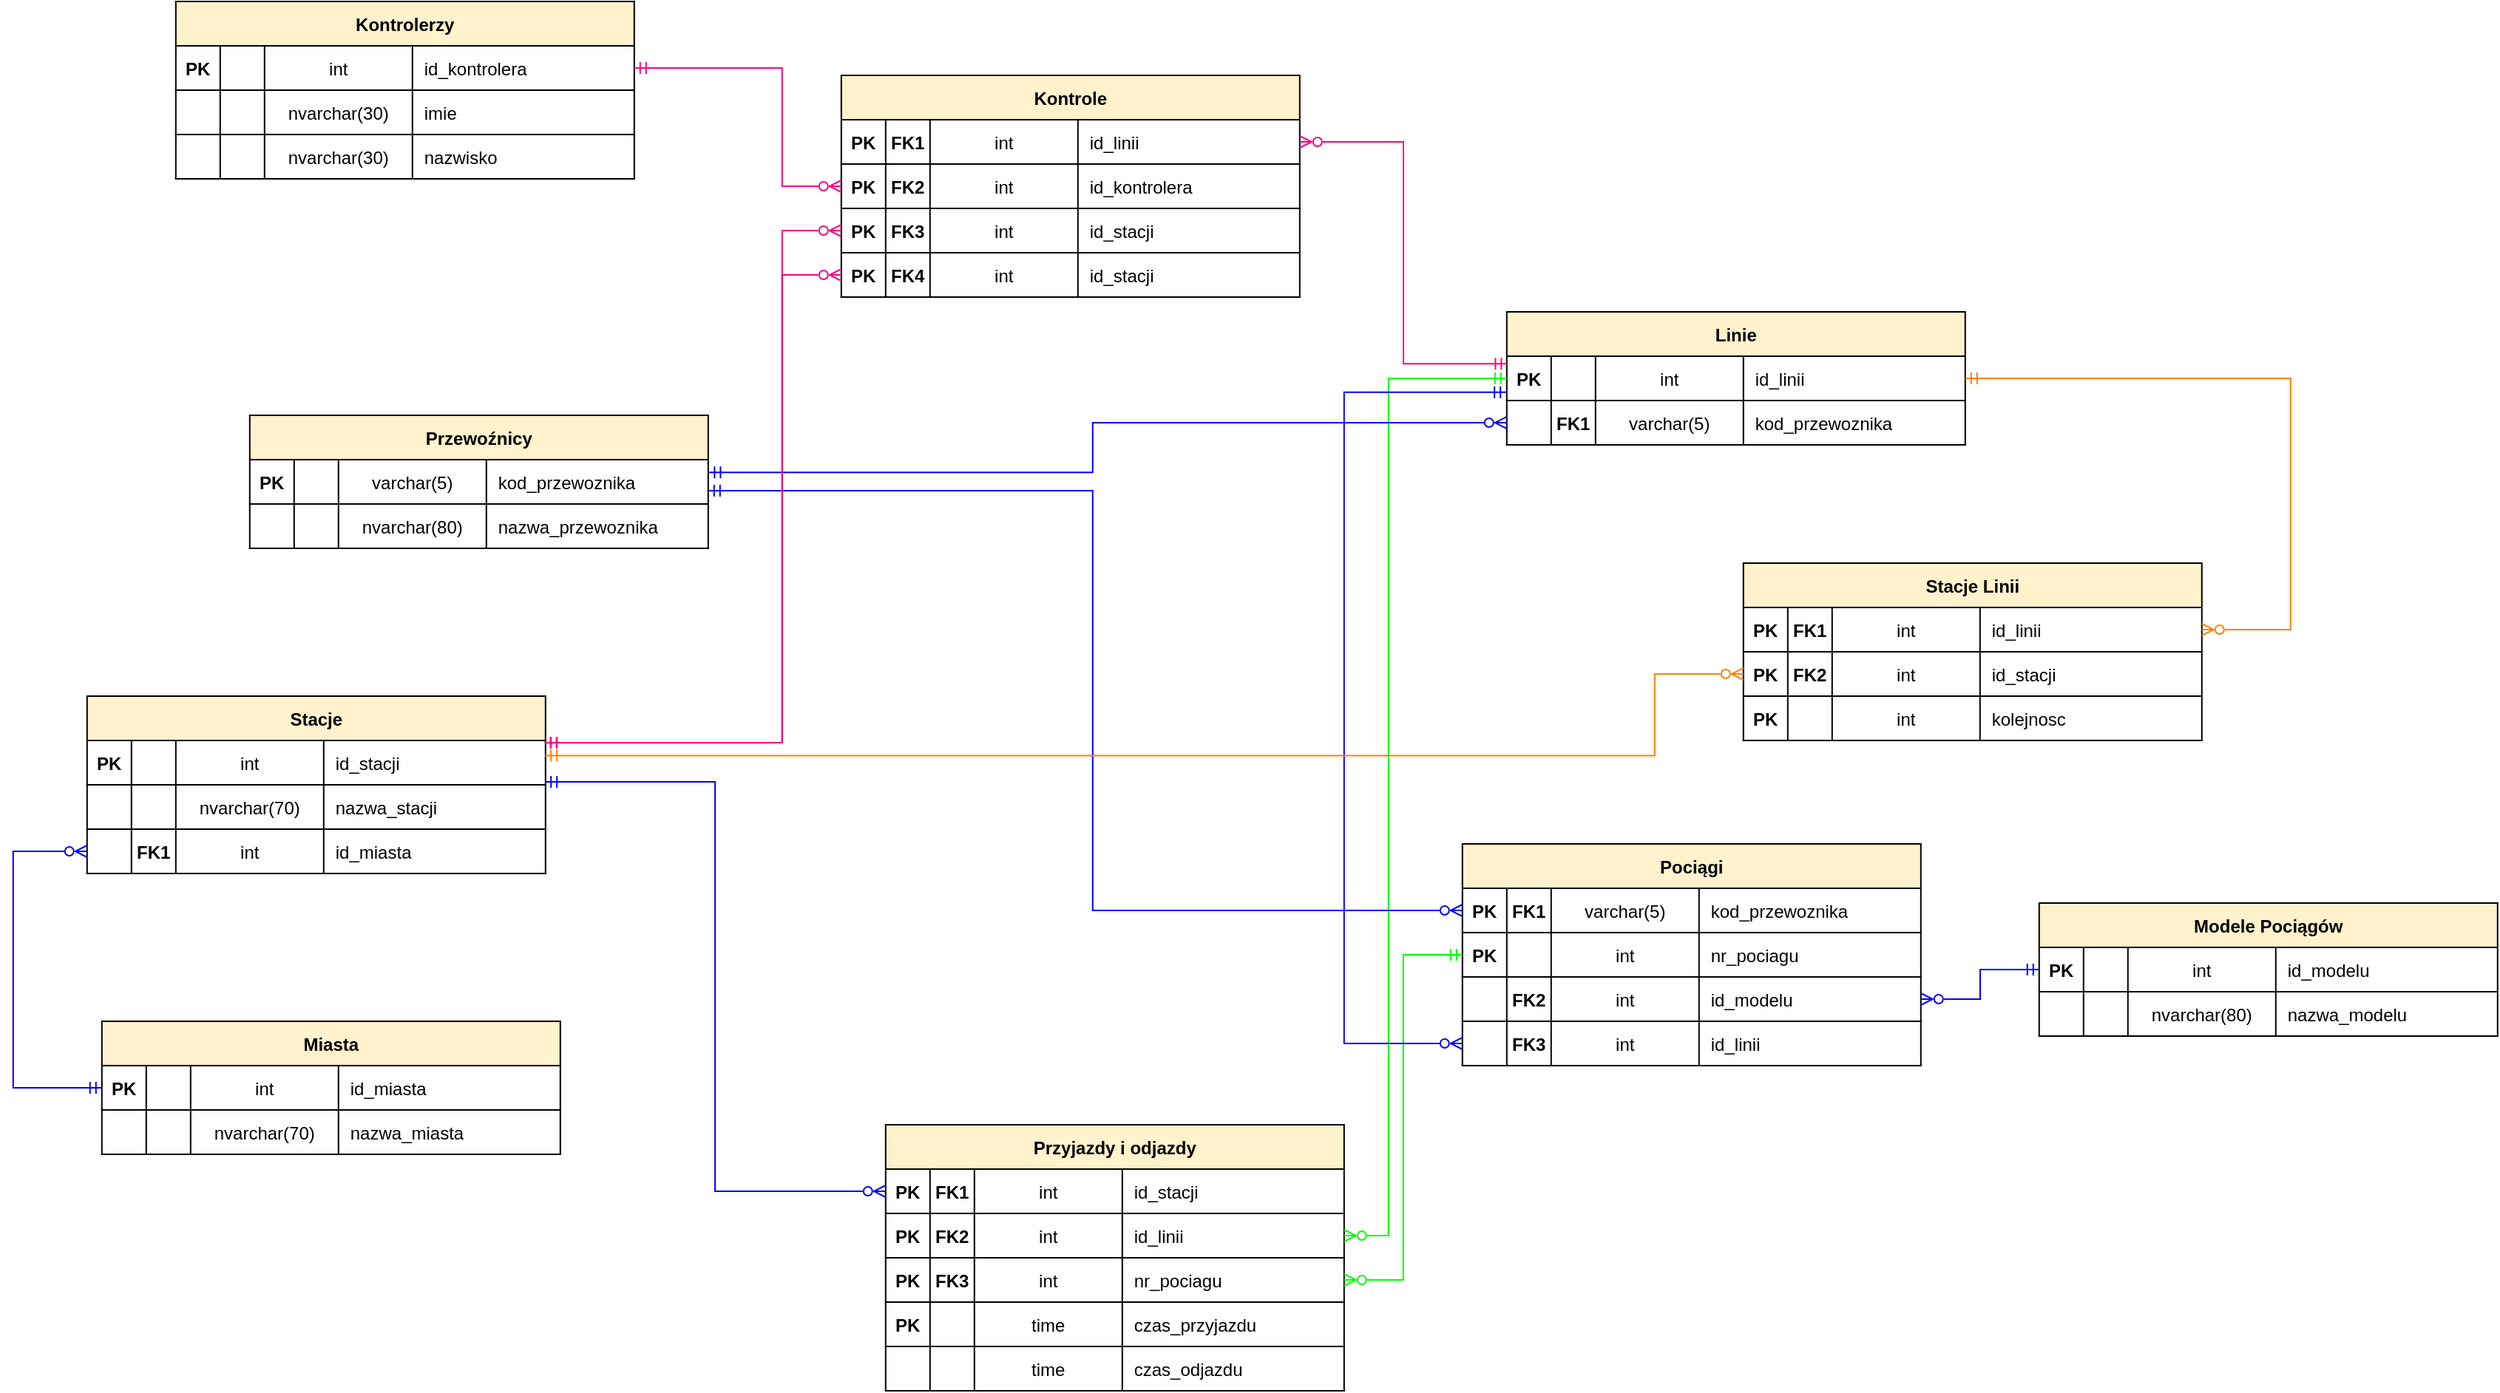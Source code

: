 <mxfile version="20.7.4" type="device"><diagram id="R2lEEEUBdFMjLlhIrx00" name="Page-1"><mxGraphModel dx="2284" dy="1944" grid="1" gridSize="10" guides="1" tooltips="1" connect="1" arrows="1" fold="1" page="1" pageScale="1" pageWidth="850" pageHeight="1100" math="0" shadow="0" extFonts="Permanent Marker^https://fonts.googleapis.com/css?family=Permanent+Marker"><root><mxCell id="0"/><mxCell id="1" parent="0"/><mxCell id="7_qt628ERWkZBhggBIUi-241" value="Stacje" style="shape=table;startSize=30;container=1;collapsible=1;childLayout=tableLayout;fixedRows=1;rowLines=0;fontStyle=1;align=center;resizeLast=1;fillColor=#FFF2CC;" parent="1" vertex="1"><mxGeometry x="-790.11" y="-550" width="310" height="120" as="geometry"/></mxCell><mxCell id="7_qt628ERWkZBhggBIUi-242" value="" style="shape=tableRow;horizontal=0;startSize=0;swimlaneHead=0;swimlaneBody=0;fillColor=none;collapsible=0;dropTarget=0;points=[[0,0.5],[1,0.5]];portConstraint=eastwest;top=0;left=0;right=0;bottom=1;" parent="7_qt628ERWkZBhggBIUi-241" vertex="1"><mxGeometry y="30" width="310" height="30" as="geometry"/></mxCell><mxCell id="7_qt628ERWkZBhggBIUi-243" value="PK" style="shape=partialRectangle;connectable=0;fillColor=none;top=0;left=0;bottom=0;right=0;fontStyle=1;overflow=hidden;" parent="7_qt628ERWkZBhggBIUi-242" vertex="1"><mxGeometry width="30" height="30" as="geometry"><mxRectangle width="30" height="30" as="alternateBounds"/></mxGeometry></mxCell><mxCell id="7_qt628ERWkZBhggBIUi-276" style="shape=partialRectangle;connectable=0;fillColor=none;top=0;left=0;bottom=0;right=0;fontStyle=1;overflow=hidden;" parent="7_qt628ERWkZBhggBIUi-242" vertex="1"><mxGeometry x="30" width="30" height="30" as="geometry"><mxRectangle width="30" height="30" as="alternateBounds"/></mxGeometry></mxCell><mxCell id="7_qt628ERWkZBhggBIUi-244" value="int" style="shape=partialRectangle;connectable=0;fillColor=none;top=0;left=0;bottom=0;right=0;fontStyle=0;overflow=hidden;" parent="7_qt628ERWkZBhggBIUi-242" vertex="1"><mxGeometry x="60" width="100" height="30" as="geometry"><mxRectangle width="100" height="30" as="alternateBounds"/></mxGeometry></mxCell><mxCell id="7_qt628ERWkZBhggBIUi-245" value="id_stacji" style="shape=partialRectangle;connectable=0;fillColor=none;top=0;left=0;bottom=0;right=0;align=left;spacingLeft=6;fontStyle=0;overflow=hidden;" parent="7_qt628ERWkZBhggBIUi-242" vertex="1"><mxGeometry x="160" width="150" height="30" as="geometry"><mxRectangle width="150" height="30" as="alternateBounds"/></mxGeometry></mxCell><mxCell id="7_qt628ERWkZBhggBIUi-246" value="" style="shape=tableRow;horizontal=0;startSize=0;swimlaneHead=0;swimlaneBody=0;fillColor=none;collapsible=0;dropTarget=0;points=[[0,0.5],[1,0.5]];portConstraint=eastwest;top=0;left=0;right=0;bottom=1;" parent="7_qt628ERWkZBhggBIUi-241" vertex="1"><mxGeometry y="60" width="310" height="30" as="geometry"/></mxCell><mxCell id="7_qt628ERWkZBhggBIUi-247" value="" style="shape=partialRectangle;connectable=0;fillColor=none;top=0;left=0;bottom=0;right=0;fontStyle=1;overflow=hidden;" parent="7_qt628ERWkZBhggBIUi-246" vertex="1"><mxGeometry width="30" height="30" as="geometry"><mxRectangle width="30" height="30" as="alternateBounds"/></mxGeometry></mxCell><mxCell id="7_qt628ERWkZBhggBIUi-277" style="shape=partialRectangle;connectable=0;fillColor=none;top=0;left=0;bottom=0;right=0;fontStyle=1;overflow=hidden;" parent="7_qt628ERWkZBhggBIUi-246" vertex="1"><mxGeometry x="30" width="30" height="30" as="geometry"><mxRectangle width="30" height="30" as="alternateBounds"/></mxGeometry></mxCell><mxCell id="7_qt628ERWkZBhggBIUi-248" value="nvarchar(70)" style="shape=partialRectangle;connectable=0;fillColor=none;top=0;left=0;bottom=0;right=0;fontStyle=0;overflow=hidden;" parent="7_qt628ERWkZBhggBIUi-246" vertex="1"><mxGeometry x="60" width="100" height="30" as="geometry"><mxRectangle width="100" height="30" as="alternateBounds"/></mxGeometry></mxCell><mxCell id="7_qt628ERWkZBhggBIUi-249" value="nazwa_stacji" style="shape=partialRectangle;connectable=0;fillColor=none;top=0;left=0;bottom=0;right=0;align=left;spacingLeft=6;fontStyle=0;overflow=hidden;" parent="7_qt628ERWkZBhggBIUi-246" vertex="1"><mxGeometry x="160" width="150" height="30" as="geometry"><mxRectangle width="150" height="30" as="alternateBounds"/></mxGeometry></mxCell><mxCell id="7_qt628ERWkZBhggBIUi-259" style="shape=tableRow;horizontal=0;startSize=0;swimlaneHead=0;swimlaneBody=0;fillColor=none;collapsible=0;dropTarget=0;points=[[0,0.5],[1,0.5]];portConstraint=eastwest;top=0;left=0;right=0;bottom=1;" parent="7_qt628ERWkZBhggBIUi-241" vertex="1"><mxGeometry y="90" width="310" height="30" as="geometry"/></mxCell><mxCell id="7_qt628ERWkZBhggBIUi-260" value="" style="shape=partialRectangle;connectable=0;fillColor=none;top=0;left=0;bottom=0;right=0;fontStyle=1;overflow=hidden;" parent="7_qt628ERWkZBhggBIUi-259" vertex="1"><mxGeometry width="30" height="30" as="geometry"><mxRectangle width="30" height="30" as="alternateBounds"/></mxGeometry></mxCell><mxCell id="7_qt628ERWkZBhggBIUi-278" value="FK1" style="shape=partialRectangle;connectable=0;fillColor=none;top=0;left=0;bottom=0;right=0;fontStyle=1;overflow=hidden;" parent="7_qt628ERWkZBhggBIUi-259" vertex="1"><mxGeometry x="30" width="30" height="30" as="geometry"><mxRectangle width="30" height="30" as="alternateBounds"/></mxGeometry></mxCell><mxCell id="7_qt628ERWkZBhggBIUi-261" value="int" style="shape=partialRectangle;connectable=0;fillColor=none;top=0;left=0;bottom=0;right=0;fontStyle=0;overflow=hidden;" parent="7_qt628ERWkZBhggBIUi-259" vertex="1"><mxGeometry x="60" width="100" height="30" as="geometry"><mxRectangle width="100" height="30" as="alternateBounds"/></mxGeometry></mxCell><mxCell id="7_qt628ERWkZBhggBIUi-262" value="id_miasta" style="shape=partialRectangle;connectable=0;fillColor=none;top=0;left=0;bottom=0;right=0;align=left;spacingLeft=6;fontStyle=0;overflow=hidden;" parent="7_qt628ERWkZBhggBIUi-259" vertex="1"><mxGeometry x="160" width="150" height="30" as="geometry"><mxRectangle width="150" height="30" as="alternateBounds"/></mxGeometry></mxCell><mxCell id="7_qt628ERWkZBhggBIUi-282" value="Linie" style="shape=table;startSize=30;container=1;collapsible=1;childLayout=tableLayout;fixedRows=1;rowLines=0;fontStyle=1;align=center;resizeLast=1;fillColor=#FFF2CC;columnLines=1;" parent="1" vertex="1"><mxGeometry x="169.89" y="-810" width="310" height="90" as="geometry"/></mxCell><mxCell id="7_qt628ERWkZBhggBIUi-283" value="" style="shape=tableRow;horizontal=0;startSize=0;swimlaneHead=0;swimlaneBody=0;fillColor=none;collapsible=0;dropTarget=0;points=[[0,0.5],[1,0.5]];portConstraint=eastwest;top=0;left=0;right=0;bottom=1;" parent="7_qt628ERWkZBhggBIUi-282" vertex="1"><mxGeometry y="30" width="310" height="30" as="geometry"/></mxCell><mxCell id="7_qt628ERWkZBhggBIUi-284" value="PK" style="shape=partialRectangle;connectable=0;fillColor=none;top=0;left=0;bottom=0;right=0;fontStyle=1;overflow=hidden;" parent="7_qt628ERWkZBhggBIUi-283" vertex="1"><mxGeometry width="30" height="30" as="geometry"><mxRectangle width="30" height="30" as="alternateBounds"/></mxGeometry></mxCell><mxCell id="7_qt628ERWkZBhggBIUi-285" value="" style="shape=partialRectangle;connectable=0;fillColor=none;top=0;left=0;bottom=0;right=0;fontStyle=1;overflow=hidden;" parent="7_qt628ERWkZBhggBIUi-283" vertex="1"><mxGeometry x="30" width="30" height="30" as="geometry"><mxRectangle width="30" height="30" as="alternateBounds"/></mxGeometry></mxCell><mxCell id="7_qt628ERWkZBhggBIUi-286" value="int" style="shape=partialRectangle;connectable=0;fillColor=none;top=0;left=0;bottom=0;right=0;fontStyle=0;overflow=hidden;" parent="7_qt628ERWkZBhggBIUi-283" vertex="1"><mxGeometry x="60" width="100" height="30" as="geometry"><mxRectangle width="100" height="30" as="alternateBounds"/></mxGeometry></mxCell><mxCell id="7_qt628ERWkZBhggBIUi-287" value="id_linii" style="shape=partialRectangle;connectable=0;fillColor=none;top=0;left=0;bottom=0;right=0;align=left;spacingLeft=6;fontStyle=0;overflow=hidden;" parent="7_qt628ERWkZBhggBIUi-283" vertex="1"><mxGeometry x="160" width="150" height="30" as="geometry"><mxRectangle width="150" height="30" as="alternateBounds"/></mxGeometry></mxCell><mxCell id="7_qt628ERWkZBhggBIUi-370" value="" style="shape=tableRow;horizontal=0;startSize=0;swimlaneHead=0;swimlaneBody=0;fillColor=none;collapsible=0;dropTarget=0;points=[[0,0.5],[1,0.5]];portConstraint=eastwest;top=0;left=0;right=0;bottom=1;" parent="7_qt628ERWkZBhggBIUi-282" vertex="1"><mxGeometry y="60" width="310" height="30" as="geometry"/></mxCell><mxCell id="7_qt628ERWkZBhggBIUi-371" value="" style="shape=partialRectangle;connectable=0;fillColor=none;top=0;left=0;bottom=0;right=0;fontStyle=1;overflow=hidden;" parent="7_qt628ERWkZBhggBIUi-370" vertex="1"><mxGeometry width="30" height="30" as="geometry"><mxRectangle width="30" height="30" as="alternateBounds"/></mxGeometry></mxCell><mxCell id="7_qt628ERWkZBhggBIUi-372" value="FK1" style="shape=partialRectangle;connectable=0;fillColor=none;top=0;left=0;bottom=0;right=0;fontStyle=1;overflow=hidden;" parent="7_qt628ERWkZBhggBIUi-370" vertex="1"><mxGeometry x="30" width="30" height="30" as="geometry"><mxRectangle width="30" height="30" as="alternateBounds"/></mxGeometry></mxCell><mxCell id="7_qt628ERWkZBhggBIUi-373" value="varchar(5)" style="shape=partialRectangle;connectable=0;fillColor=none;top=0;left=0;bottom=0;right=0;fontStyle=0;overflow=hidden;" parent="7_qt628ERWkZBhggBIUi-370" vertex="1"><mxGeometry x="60" width="100" height="30" as="geometry"><mxRectangle width="100" height="30" as="alternateBounds"/></mxGeometry></mxCell><mxCell id="7_qt628ERWkZBhggBIUi-374" value="kod_przewoznika" style="shape=partialRectangle;connectable=0;fillColor=none;top=0;left=0;bottom=0;right=0;align=left;spacingLeft=6;fontStyle=0;overflow=hidden;" parent="7_qt628ERWkZBhggBIUi-370" vertex="1"><mxGeometry x="160" width="150" height="30" as="geometry"><mxRectangle width="150" height="30" as="alternateBounds"/></mxGeometry></mxCell><mxCell id="7_qt628ERWkZBhggBIUi-299" value="Miasta" style="shape=table;startSize=30;container=1;collapsible=1;childLayout=tableLayout;fixedRows=1;rowLines=0;fontStyle=1;align=center;resizeLast=1;fillColor=#FFF2CC;" parent="1" vertex="1"><mxGeometry x="-780.11" y="-330" width="310" height="90" as="geometry"/></mxCell><mxCell id="7_qt628ERWkZBhggBIUi-300" value="" style="shape=tableRow;horizontal=0;startSize=0;swimlaneHead=0;swimlaneBody=0;fillColor=none;collapsible=0;dropTarget=0;points=[[0,0.5],[1,0.5]];portConstraint=eastwest;top=0;left=0;right=0;bottom=1;" parent="7_qt628ERWkZBhggBIUi-299" vertex="1"><mxGeometry y="30" width="310" height="30" as="geometry"/></mxCell><mxCell id="7_qt628ERWkZBhggBIUi-301" value="PK" style="shape=partialRectangle;connectable=0;fillColor=none;top=0;left=0;bottom=0;right=0;fontStyle=1;overflow=hidden;" parent="7_qt628ERWkZBhggBIUi-300" vertex="1"><mxGeometry width="30" height="30" as="geometry"><mxRectangle width="30" height="30" as="alternateBounds"/></mxGeometry></mxCell><mxCell id="7_qt628ERWkZBhggBIUi-302" style="shape=partialRectangle;connectable=0;fillColor=none;top=0;left=0;bottom=0;right=0;fontStyle=1;overflow=hidden;" parent="7_qt628ERWkZBhggBIUi-300" vertex="1"><mxGeometry x="30" width="30" height="30" as="geometry"><mxRectangle width="30" height="30" as="alternateBounds"/></mxGeometry></mxCell><mxCell id="7_qt628ERWkZBhggBIUi-303" value="int" style="shape=partialRectangle;connectable=0;fillColor=none;top=0;left=0;bottom=0;right=0;fontStyle=0;overflow=hidden;" parent="7_qt628ERWkZBhggBIUi-300" vertex="1"><mxGeometry x="60" width="100" height="30" as="geometry"><mxRectangle width="100" height="30" as="alternateBounds"/></mxGeometry></mxCell><mxCell id="7_qt628ERWkZBhggBIUi-304" value="id_miasta" style="shape=partialRectangle;connectable=0;fillColor=none;top=0;left=0;bottom=0;right=0;align=left;spacingLeft=6;fontStyle=0;overflow=hidden;" parent="7_qt628ERWkZBhggBIUi-300" vertex="1"><mxGeometry x="160" width="150" height="30" as="geometry"><mxRectangle width="150" height="30" as="alternateBounds"/></mxGeometry></mxCell><mxCell id="7_qt628ERWkZBhggBIUi-305" value="" style="shape=tableRow;horizontal=0;startSize=0;swimlaneHead=0;swimlaneBody=0;fillColor=none;collapsible=0;dropTarget=0;points=[[0,0.5],[1,0.5]];portConstraint=eastwest;top=0;left=0;right=0;bottom=1;" parent="7_qt628ERWkZBhggBIUi-299" vertex="1"><mxGeometry y="60" width="310" height="30" as="geometry"/></mxCell><mxCell id="7_qt628ERWkZBhggBIUi-306" value="" style="shape=partialRectangle;connectable=0;fillColor=none;top=0;left=0;bottom=0;right=0;fontStyle=1;overflow=hidden;" parent="7_qt628ERWkZBhggBIUi-305" vertex="1"><mxGeometry width="30" height="30" as="geometry"><mxRectangle width="30" height="30" as="alternateBounds"/></mxGeometry></mxCell><mxCell id="7_qt628ERWkZBhggBIUi-307" style="shape=partialRectangle;connectable=0;fillColor=none;top=0;left=0;bottom=0;right=0;fontStyle=1;overflow=hidden;" parent="7_qt628ERWkZBhggBIUi-305" vertex="1"><mxGeometry x="30" width="30" height="30" as="geometry"><mxRectangle width="30" height="30" as="alternateBounds"/></mxGeometry></mxCell><mxCell id="7_qt628ERWkZBhggBIUi-308" value="nvarchar(70)" style="shape=partialRectangle;connectable=0;fillColor=none;top=0;left=0;bottom=0;right=0;fontStyle=0;overflow=hidden;" parent="7_qt628ERWkZBhggBIUi-305" vertex="1"><mxGeometry x="60" width="100" height="30" as="geometry"><mxRectangle width="100" height="30" as="alternateBounds"/></mxGeometry></mxCell><mxCell id="7_qt628ERWkZBhggBIUi-309" value="nazwa_miasta" style="shape=partialRectangle;connectable=0;fillColor=none;top=0;left=0;bottom=0;right=0;align=left;spacingLeft=6;fontStyle=0;overflow=hidden;" parent="7_qt628ERWkZBhggBIUi-305" vertex="1"><mxGeometry x="160" width="150" height="30" as="geometry"><mxRectangle width="150" height="30" as="alternateBounds"/></mxGeometry></mxCell><mxCell id="7_qt628ERWkZBhggBIUi-315" value="Modele Pociągów" style="shape=table;startSize=30;container=1;collapsible=1;childLayout=tableLayout;fixedRows=1;rowLines=0;fontStyle=1;align=center;resizeLast=1;fillColor=#FFF2CC;" parent="1" vertex="1"><mxGeometry x="529.89" y="-410" width="310" height="90" as="geometry"/></mxCell><mxCell id="7_qt628ERWkZBhggBIUi-316" value="" style="shape=tableRow;horizontal=0;startSize=0;swimlaneHead=0;swimlaneBody=0;fillColor=none;collapsible=0;dropTarget=0;points=[[0,0.5],[1,0.5]];portConstraint=eastwest;top=0;left=0;right=0;bottom=1;" parent="7_qt628ERWkZBhggBIUi-315" vertex="1"><mxGeometry y="30" width="310" height="30" as="geometry"/></mxCell><mxCell id="7_qt628ERWkZBhggBIUi-317" value="PK" style="shape=partialRectangle;connectable=0;fillColor=none;top=0;left=0;bottom=0;right=0;fontStyle=1;overflow=hidden;" parent="7_qt628ERWkZBhggBIUi-316" vertex="1"><mxGeometry width="30" height="30" as="geometry"><mxRectangle width="30" height="30" as="alternateBounds"/></mxGeometry></mxCell><mxCell id="7_qt628ERWkZBhggBIUi-318" style="shape=partialRectangle;connectable=0;fillColor=none;top=0;left=0;bottom=0;right=0;fontStyle=1;overflow=hidden;" parent="7_qt628ERWkZBhggBIUi-316" vertex="1"><mxGeometry x="30" width="30" height="30" as="geometry"><mxRectangle width="30" height="30" as="alternateBounds"/></mxGeometry></mxCell><mxCell id="7_qt628ERWkZBhggBIUi-319" value="int" style="shape=partialRectangle;connectable=0;fillColor=none;top=0;left=0;bottom=0;right=0;fontStyle=0;overflow=hidden;" parent="7_qt628ERWkZBhggBIUi-316" vertex="1"><mxGeometry x="60" width="100" height="30" as="geometry"><mxRectangle width="100" height="30" as="alternateBounds"/></mxGeometry></mxCell><mxCell id="7_qt628ERWkZBhggBIUi-320" value="id_modelu" style="shape=partialRectangle;connectable=0;fillColor=none;top=0;left=0;bottom=0;right=0;align=left;spacingLeft=6;fontStyle=0;overflow=hidden;" parent="7_qt628ERWkZBhggBIUi-316" vertex="1"><mxGeometry x="160" width="150" height="30" as="geometry"><mxRectangle width="150" height="30" as="alternateBounds"/></mxGeometry></mxCell><mxCell id="7_qt628ERWkZBhggBIUi-321" value="" style="shape=tableRow;horizontal=0;startSize=0;swimlaneHead=0;swimlaneBody=0;fillColor=none;collapsible=0;dropTarget=0;points=[[0,0.5],[1,0.5]];portConstraint=eastwest;top=0;left=0;right=0;bottom=1;" parent="7_qt628ERWkZBhggBIUi-315" vertex="1"><mxGeometry y="60" width="310" height="30" as="geometry"/></mxCell><mxCell id="7_qt628ERWkZBhggBIUi-322" value="" style="shape=partialRectangle;connectable=0;fillColor=none;top=0;left=0;bottom=0;right=0;fontStyle=1;overflow=hidden;" parent="7_qt628ERWkZBhggBIUi-321" vertex="1"><mxGeometry width="30" height="30" as="geometry"><mxRectangle width="30" height="30" as="alternateBounds"/></mxGeometry></mxCell><mxCell id="7_qt628ERWkZBhggBIUi-323" style="shape=partialRectangle;connectable=0;fillColor=none;top=0;left=0;bottom=0;right=0;fontStyle=1;overflow=hidden;" parent="7_qt628ERWkZBhggBIUi-321" vertex="1"><mxGeometry x="30" width="30" height="30" as="geometry"><mxRectangle width="30" height="30" as="alternateBounds"/></mxGeometry></mxCell><mxCell id="7_qt628ERWkZBhggBIUi-324" value="nvarchar(80)" style="shape=partialRectangle;connectable=0;fillColor=none;top=0;left=0;bottom=0;right=0;fontStyle=0;overflow=hidden;" parent="7_qt628ERWkZBhggBIUi-321" vertex="1"><mxGeometry x="60" width="100" height="30" as="geometry"><mxRectangle width="100" height="30" as="alternateBounds"/></mxGeometry></mxCell><mxCell id="7_qt628ERWkZBhggBIUi-325" value="nazwa_modelu" style="shape=partialRectangle;connectable=0;fillColor=none;top=0;left=0;bottom=0;right=0;align=left;spacingLeft=6;fontStyle=0;overflow=hidden;" parent="7_qt628ERWkZBhggBIUi-321" vertex="1"><mxGeometry x="160" width="150" height="30" as="geometry"><mxRectangle width="150" height="30" as="alternateBounds"/></mxGeometry></mxCell><mxCell id="7_qt628ERWkZBhggBIUi-331" value="Przewoźnicy" style="shape=table;startSize=30;container=1;collapsible=1;childLayout=tableLayout;fixedRows=1;rowLines=0;fontStyle=1;align=center;resizeLast=1;fillColor=#FFF2CC;columnLines=1;" parent="1" vertex="1"><mxGeometry x="-680.11" y="-740" width="310" height="90" as="geometry"/></mxCell><mxCell id="7_qt628ERWkZBhggBIUi-332" value="" style="shape=tableRow;horizontal=0;startSize=0;swimlaneHead=0;swimlaneBody=0;fillColor=none;collapsible=0;dropTarget=0;points=[[0,0.5],[1,0.5]];portConstraint=eastwest;top=0;left=0;right=0;bottom=1;" parent="7_qt628ERWkZBhggBIUi-331" vertex="1"><mxGeometry y="30" width="310" height="30" as="geometry"/></mxCell><mxCell id="7_qt628ERWkZBhggBIUi-333" value="PK" style="shape=partialRectangle;connectable=0;fillColor=none;top=0;left=0;bottom=0;right=0;fontStyle=1;overflow=hidden;" parent="7_qt628ERWkZBhggBIUi-332" vertex="1"><mxGeometry width="30" height="30" as="geometry"><mxRectangle width="30" height="30" as="alternateBounds"/></mxGeometry></mxCell><mxCell id="7_qt628ERWkZBhggBIUi-334" style="shape=partialRectangle;connectable=0;fillColor=none;top=0;left=0;bottom=0;right=0;fontStyle=1;overflow=hidden;" parent="7_qt628ERWkZBhggBIUi-332" vertex="1"><mxGeometry x="30" width="30" height="30" as="geometry"><mxRectangle width="30" height="30" as="alternateBounds"/></mxGeometry></mxCell><mxCell id="7_qt628ERWkZBhggBIUi-335" value="varchar(5)" style="shape=partialRectangle;connectable=0;fillColor=none;top=0;left=0;bottom=0;right=0;fontStyle=0;overflow=hidden;" parent="7_qt628ERWkZBhggBIUi-332" vertex="1"><mxGeometry x="60" width="100" height="30" as="geometry"><mxRectangle width="100" height="30" as="alternateBounds"/></mxGeometry></mxCell><mxCell id="7_qt628ERWkZBhggBIUi-336" value="kod_przewoznika" style="shape=partialRectangle;connectable=0;fillColor=none;top=0;left=0;bottom=0;right=0;align=left;spacingLeft=6;fontStyle=0;overflow=hidden;" parent="7_qt628ERWkZBhggBIUi-332" vertex="1"><mxGeometry x="160" width="150" height="30" as="geometry"><mxRectangle width="150" height="30" as="alternateBounds"/></mxGeometry></mxCell><mxCell id="7_qt628ERWkZBhggBIUi-337" value="" style="shape=tableRow;horizontal=0;startSize=0;swimlaneHead=0;swimlaneBody=0;fillColor=none;collapsible=0;dropTarget=0;points=[[0,0.5],[1,0.5]];portConstraint=eastwest;top=0;left=0;right=0;bottom=1;" parent="7_qt628ERWkZBhggBIUi-331" vertex="1"><mxGeometry y="60" width="310" height="30" as="geometry"/></mxCell><mxCell id="7_qt628ERWkZBhggBIUi-338" value="" style="shape=partialRectangle;connectable=0;fillColor=none;top=0;left=0;bottom=0;right=0;fontStyle=1;overflow=hidden;" parent="7_qt628ERWkZBhggBIUi-337" vertex="1"><mxGeometry width="30" height="30" as="geometry"><mxRectangle width="30" height="30" as="alternateBounds"/></mxGeometry></mxCell><mxCell id="7_qt628ERWkZBhggBIUi-339" style="shape=partialRectangle;connectable=0;fillColor=none;top=0;left=0;bottom=0;right=0;fontStyle=1;overflow=hidden;" parent="7_qt628ERWkZBhggBIUi-337" vertex="1"><mxGeometry x="30" width="30" height="30" as="geometry"><mxRectangle width="30" height="30" as="alternateBounds"/></mxGeometry></mxCell><mxCell id="7_qt628ERWkZBhggBIUi-340" value="nvarchar(80)" style="shape=partialRectangle;connectable=0;fillColor=none;top=0;left=0;bottom=0;right=0;fontStyle=0;overflow=hidden;" parent="7_qt628ERWkZBhggBIUi-337" vertex="1"><mxGeometry x="60" width="100" height="30" as="geometry"><mxRectangle width="100" height="30" as="alternateBounds"/></mxGeometry></mxCell><mxCell id="7_qt628ERWkZBhggBIUi-341" value="nazwa_przewoznika" style="shape=partialRectangle;connectable=0;fillColor=none;top=0;left=0;bottom=0;right=0;align=left;spacingLeft=6;fontStyle=0;overflow=hidden;" parent="7_qt628ERWkZBhggBIUi-337" vertex="1"><mxGeometry x="160" width="150" height="30" as="geometry"><mxRectangle width="150" height="30" as="alternateBounds"/></mxGeometry></mxCell><mxCell id="7_qt628ERWkZBhggBIUi-342" value="Przyjazdy i odjazdy" style="shape=table;startSize=30;container=1;collapsible=1;childLayout=tableLayout;fixedRows=1;rowLines=0;fontStyle=1;align=center;resizeLast=1;fillColor=#FFF2CC;" parent="1" vertex="1"><mxGeometry x="-250.11" y="-260" width="310" height="180" as="geometry"/></mxCell><mxCell id="7_qt628ERWkZBhggBIUi-343" value="" style="shape=tableRow;horizontal=0;startSize=0;swimlaneHead=0;swimlaneBody=0;fillColor=none;collapsible=0;dropTarget=0;points=[[0,0.5],[1,0.5]];portConstraint=eastwest;top=0;left=0;right=0;bottom=1;" parent="7_qt628ERWkZBhggBIUi-342" vertex="1"><mxGeometry y="30" width="310" height="30" as="geometry"/></mxCell><mxCell id="7_qt628ERWkZBhggBIUi-344" value="PK" style="shape=partialRectangle;connectable=0;fillColor=none;top=0;left=0;bottom=0;right=0;fontStyle=1;overflow=hidden;" parent="7_qt628ERWkZBhggBIUi-343" vertex="1"><mxGeometry width="30" height="30" as="geometry"><mxRectangle width="30" height="30" as="alternateBounds"/></mxGeometry></mxCell><mxCell id="7_qt628ERWkZBhggBIUi-345" value="FK1" style="shape=partialRectangle;connectable=0;fillColor=none;top=0;left=0;bottom=0;right=0;fontStyle=1;overflow=hidden;" parent="7_qt628ERWkZBhggBIUi-343" vertex="1"><mxGeometry x="30" width="30" height="30" as="geometry"><mxRectangle width="30" height="30" as="alternateBounds"/></mxGeometry></mxCell><mxCell id="7_qt628ERWkZBhggBIUi-346" value="int" style="shape=partialRectangle;connectable=0;fillColor=none;top=0;left=0;bottom=0;right=0;fontStyle=0;overflow=hidden;" parent="7_qt628ERWkZBhggBIUi-343" vertex="1"><mxGeometry x="60" width="100" height="30" as="geometry"><mxRectangle width="100" height="30" as="alternateBounds"/></mxGeometry></mxCell><mxCell id="7_qt628ERWkZBhggBIUi-347" value="id_stacji" style="shape=partialRectangle;connectable=0;fillColor=none;top=0;left=0;bottom=0;right=0;align=left;spacingLeft=6;fontStyle=0;overflow=hidden;" parent="7_qt628ERWkZBhggBIUi-343" vertex="1"><mxGeometry x="160" width="150" height="30" as="geometry"><mxRectangle width="150" height="30" as="alternateBounds"/></mxGeometry></mxCell><mxCell id="7_qt628ERWkZBhggBIUi-348" value="" style="shape=tableRow;horizontal=0;startSize=0;swimlaneHead=0;swimlaneBody=0;fillColor=none;collapsible=0;dropTarget=0;points=[[0,0.5],[1,0.5]];portConstraint=eastwest;top=0;left=0;right=0;bottom=1;" parent="7_qt628ERWkZBhggBIUi-342" vertex="1"><mxGeometry y="60" width="310" height="30" as="geometry"/></mxCell><mxCell id="7_qt628ERWkZBhggBIUi-349" value="PK" style="shape=partialRectangle;connectable=0;fillColor=none;top=0;left=0;bottom=0;right=0;fontStyle=1;overflow=hidden;" parent="7_qt628ERWkZBhggBIUi-348" vertex="1"><mxGeometry width="30" height="30" as="geometry"><mxRectangle width="30" height="30" as="alternateBounds"/></mxGeometry></mxCell><mxCell id="7_qt628ERWkZBhggBIUi-350" value="FK2" style="shape=partialRectangle;connectable=0;fillColor=none;top=0;left=0;bottom=0;right=0;fontStyle=1;overflow=hidden;" parent="7_qt628ERWkZBhggBIUi-348" vertex="1"><mxGeometry x="30" width="30" height="30" as="geometry"><mxRectangle width="30" height="30" as="alternateBounds"/></mxGeometry></mxCell><mxCell id="7_qt628ERWkZBhggBIUi-351" value="int" style="shape=partialRectangle;connectable=0;fillColor=none;top=0;left=0;bottom=0;right=0;fontStyle=0;overflow=hidden;" parent="7_qt628ERWkZBhggBIUi-348" vertex="1"><mxGeometry x="60" width="100" height="30" as="geometry"><mxRectangle width="100" height="30" as="alternateBounds"/></mxGeometry></mxCell><mxCell id="7_qt628ERWkZBhggBIUi-352" value="id_linii" style="shape=partialRectangle;connectable=0;fillColor=none;top=0;left=0;bottom=0;right=0;align=left;spacingLeft=6;fontStyle=0;overflow=hidden;" parent="7_qt628ERWkZBhggBIUi-348" vertex="1"><mxGeometry x="160" width="150" height="30" as="geometry"><mxRectangle width="150" height="30" as="alternateBounds"/></mxGeometry></mxCell><mxCell id="7_qt628ERWkZBhggBIUi-455" value="" style="shape=tableRow;horizontal=0;startSize=0;swimlaneHead=0;swimlaneBody=0;fillColor=none;collapsible=0;dropTarget=0;points=[[0,0.5],[1,0.5]];portConstraint=eastwest;top=0;left=0;right=0;bottom=1;" parent="7_qt628ERWkZBhggBIUi-342" vertex="1"><mxGeometry y="90" width="310" height="30" as="geometry"/></mxCell><mxCell id="7_qt628ERWkZBhggBIUi-456" value="PK" style="shape=partialRectangle;connectable=0;fillColor=none;top=0;left=0;bottom=0;right=0;fontStyle=1;overflow=hidden;" parent="7_qt628ERWkZBhggBIUi-455" vertex="1"><mxGeometry width="30" height="30" as="geometry"><mxRectangle width="30" height="30" as="alternateBounds"/></mxGeometry></mxCell><mxCell id="7_qt628ERWkZBhggBIUi-457" value="FK3" style="shape=partialRectangle;connectable=0;fillColor=none;top=0;left=0;bottom=0;right=0;fontStyle=1;overflow=hidden;" parent="7_qt628ERWkZBhggBIUi-455" vertex="1"><mxGeometry x="30" width="30" height="30" as="geometry"><mxRectangle width="30" height="30" as="alternateBounds"/></mxGeometry></mxCell><mxCell id="7_qt628ERWkZBhggBIUi-458" value="int" style="shape=partialRectangle;connectable=0;fillColor=none;top=0;left=0;bottom=0;right=0;fontStyle=0;overflow=hidden;" parent="7_qt628ERWkZBhggBIUi-455" vertex="1"><mxGeometry x="60" width="100" height="30" as="geometry"><mxRectangle width="100" height="30" as="alternateBounds"/></mxGeometry></mxCell><mxCell id="7_qt628ERWkZBhggBIUi-459" value="nr_pociagu" style="shape=partialRectangle;connectable=0;fillColor=none;top=0;left=0;bottom=0;right=0;align=left;spacingLeft=6;fontStyle=0;overflow=hidden;" parent="7_qt628ERWkZBhggBIUi-455" vertex="1"><mxGeometry x="160" width="150" height="30" as="geometry"><mxRectangle width="150" height="30" as="alternateBounds"/></mxGeometry></mxCell><mxCell id="7_qt628ERWkZBhggBIUi-353" style="shape=tableRow;horizontal=0;startSize=0;swimlaneHead=0;swimlaneBody=0;fillColor=none;collapsible=0;dropTarget=0;points=[[0,0.5],[1,0.5]];portConstraint=eastwest;top=0;left=0;right=0;bottom=1;" parent="7_qt628ERWkZBhggBIUi-342" vertex="1"><mxGeometry y="120" width="310" height="30" as="geometry"/></mxCell><mxCell id="7_qt628ERWkZBhggBIUi-354" value="PK" style="shape=partialRectangle;connectable=0;fillColor=none;top=0;left=0;bottom=0;right=0;fontStyle=1;overflow=hidden;" parent="7_qt628ERWkZBhggBIUi-353" vertex="1"><mxGeometry width="30" height="30" as="geometry"><mxRectangle width="30" height="30" as="alternateBounds"/></mxGeometry></mxCell><mxCell id="7_qt628ERWkZBhggBIUi-355" value="" style="shape=partialRectangle;connectable=0;fillColor=none;top=0;left=0;bottom=0;right=0;fontStyle=1;overflow=hidden;" parent="7_qt628ERWkZBhggBIUi-353" vertex="1"><mxGeometry x="30" width="30" height="30" as="geometry"><mxRectangle width="30" height="30" as="alternateBounds"/></mxGeometry></mxCell><mxCell id="7_qt628ERWkZBhggBIUi-356" value="time" style="shape=partialRectangle;connectable=0;fillColor=none;top=0;left=0;bottom=0;right=0;fontStyle=0;overflow=hidden;" parent="7_qt628ERWkZBhggBIUi-353" vertex="1"><mxGeometry x="60" width="100" height="30" as="geometry"><mxRectangle width="100" height="30" as="alternateBounds"/></mxGeometry></mxCell><mxCell id="7_qt628ERWkZBhggBIUi-357" value="czas_przyjazdu" style="shape=partialRectangle;connectable=0;fillColor=none;top=0;left=0;bottom=0;right=0;align=left;spacingLeft=6;fontStyle=0;overflow=hidden;" parent="7_qt628ERWkZBhggBIUi-353" vertex="1"><mxGeometry x="160" width="150" height="30" as="geometry"><mxRectangle width="150" height="30" as="alternateBounds"/></mxGeometry></mxCell><mxCell id="7_qt628ERWkZBhggBIUi-360" style="shape=tableRow;horizontal=0;startSize=0;swimlaneHead=0;swimlaneBody=0;fillColor=none;collapsible=0;dropTarget=0;points=[[0,0.5],[1,0.5]];portConstraint=eastwest;top=0;left=0;right=0;bottom=1;" parent="7_qt628ERWkZBhggBIUi-342" vertex="1"><mxGeometry y="150" width="310" height="30" as="geometry"/></mxCell><mxCell id="7_qt628ERWkZBhggBIUi-361" value="" style="shape=partialRectangle;connectable=0;fillColor=none;top=0;left=0;bottom=0;right=0;fontStyle=1;overflow=hidden;" parent="7_qt628ERWkZBhggBIUi-360" vertex="1"><mxGeometry width="30" height="30" as="geometry"><mxRectangle width="30" height="30" as="alternateBounds"/></mxGeometry></mxCell><mxCell id="7_qt628ERWkZBhggBIUi-362" value="" style="shape=partialRectangle;connectable=0;fillColor=none;top=0;left=0;bottom=0;right=0;fontStyle=1;overflow=hidden;" parent="7_qt628ERWkZBhggBIUi-360" vertex="1"><mxGeometry x="30" width="30" height="30" as="geometry"><mxRectangle width="30" height="30" as="alternateBounds"/></mxGeometry></mxCell><mxCell id="7_qt628ERWkZBhggBIUi-363" value="time" style="shape=partialRectangle;connectable=0;fillColor=none;top=0;left=0;bottom=0;right=0;fontStyle=0;overflow=hidden;" parent="7_qt628ERWkZBhggBIUi-360" vertex="1"><mxGeometry x="60" width="100" height="30" as="geometry"><mxRectangle width="100" height="30" as="alternateBounds"/></mxGeometry></mxCell><mxCell id="7_qt628ERWkZBhggBIUi-364" value="czas_odjazdu" style="shape=partialRectangle;connectable=0;fillColor=none;top=0;left=0;bottom=0;right=0;align=left;spacingLeft=6;fontStyle=0;overflow=hidden;" parent="7_qt628ERWkZBhggBIUi-360" vertex="1"><mxGeometry x="160" width="150" height="30" as="geometry"><mxRectangle width="150" height="30" as="alternateBounds"/></mxGeometry></mxCell><mxCell id="7_qt628ERWkZBhggBIUi-375" value="" style="fontSize=12;html=1;endArrow=ERzeroToMany;startArrow=ERmandOne;rounded=0;entryX=0;entryY=0.5;entryDx=0;entryDy=0;exitX=0;exitY=0.5;exitDx=0;exitDy=0;edgeStyle=orthogonalEdgeStyle;endFill=0;strokeColor=#0000FF;fillColor=#fff2cc;" parent="1" source="7_qt628ERWkZBhggBIUi-300" target="7_qt628ERWkZBhggBIUi-259" edge="1"><mxGeometry width="100" height="100" relative="1" as="geometry"><mxPoint x="-510.11" y="-190" as="sourcePoint"/><mxPoint x="-410.11" y="-290" as="targetPoint"/><Array as="points"><mxPoint x="-840.11" y="-285"/><mxPoint x="-840.11" y="-445"/></Array></mxGeometry></mxCell><mxCell id="7_qt628ERWkZBhggBIUi-389" value="Pociągi" style="shape=table;startSize=30;container=1;collapsible=1;childLayout=tableLayout;fixedRows=1;rowLines=0;fontStyle=1;align=center;resizeLast=1;fillColor=#FFF2CC;" parent="1" vertex="1"><mxGeometry x="139.89" y="-450" width="310" height="150" as="geometry"/></mxCell><mxCell id="7_qt628ERWkZBhggBIUi-416" style="shape=tableRow;horizontal=0;startSize=0;swimlaneHead=0;swimlaneBody=0;fillColor=none;collapsible=0;dropTarget=0;points=[[0,0.5],[1,0.5]];portConstraint=eastwest;top=0;left=0;right=0;bottom=1;" parent="7_qt628ERWkZBhggBIUi-389" vertex="1"><mxGeometry y="30" width="310" height="30" as="geometry"/></mxCell><mxCell id="7_qt628ERWkZBhggBIUi-417" value="PK" style="shape=partialRectangle;connectable=0;fillColor=none;top=0;left=0;bottom=0;right=0;fontStyle=1;overflow=hidden;" parent="7_qt628ERWkZBhggBIUi-416" vertex="1"><mxGeometry width="30" height="30" as="geometry"><mxRectangle width="30" height="30" as="alternateBounds"/></mxGeometry></mxCell><mxCell id="7_qt628ERWkZBhggBIUi-418" value="FK1" style="shape=partialRectangle;connectable=0;fillColor=none;top=0;left=0;bottom=0;right=0;fontStyle=1;overflow=hidden;" parent="7_qt628ERWkZBhggBIUi-416" vertex="1"><mxGeometry x="30" width="30" height="30" as="geometry"><mxRectangle width="30" height="30" as="alternateBounds"/></mxGeometry></mxCell><mxCell id="7_qt628ERWkZBhggBIUi-419" value="varchar(5)" style="shape=partialRectangle;connectable=0;fillColor=none;top=0;left=0;bottom=0;right=0;fontStyle=0;overflow=hidden;" parent="7_qt628ERWkZBhggBIUi-416" vertex="1"><mxGeometry x="60" width="100" height="30" as="geometry"><mxRectangle width="100" height="30" as="alternateBounds"/></mxGeometry></mxCell><mxCell id="7_qt628ERWkZBhggBIUi-420" value="kod_przewoznika" style="shape=partialRectangle;connectable=0;fillColor=none;top=0;left=0;bottom=0;right=0;align=left;spacingLeft=6;fontStyle=0;overflow=hidden;" parent="7_qt628ERWkZBhggBIUi-416" vertex="1"><mxGeometry x="160" width="150" height="30" as="geometry"><mxRectangle width="150" height="30" as="alternateBounds"/></mxGeometry></mxCell><mxCell id="7_qt628ERWkZBhggBIUi-390" value="" style="shape=tableRow;horizontal=0;startSize=0;swimlaneHead=0;swimlaneBody=0;fillColor=none;collapsible=0;dropTarget=0;points=[[0,0.5],[1,0.5]];portConstraint=eastwest;top=0;left=0;right=0;bottom=1;" parent="7_qt628ERWkZBhggBIUi-389" vertex="1"><mxGeometry y="60" width="310" height="30" as="geometry"/></mxCell><mxCell id="7_qt628ERWkZBhggBIUi-391" value="PK" style="shape=partialRectangle;connectable=0;fillColor=none;top=0;left=0;bottom=0;right=0;fontStyle=1;overflow=hidden;" parent="7_qt628ERWkZBhggBIUi-390" vertex="1"><mxGeometry width="30" height="30" as="geometry"><mxRectangle width="30" height="30" as="alternateBounds"/></mxGeometry></mxCell><mxCell id="7_qt628ERWkZBhggBIUi-392" style="shape=partialRectangle;connectable=0;fillColor=none;top=0;left=0;bottom=0;right=0;fontStyle=1;overflow=hidden;" parent="7_qt628ERWkZBhggBIUi-390" vertex="1"><mxGeometry x="30" width="30" height="30" as="geometry"><mxRectangle width="30" height="30" as="alternateBounds"/></mxGeometry></mxCell><mxCell id="7_qt628ERWkZBhggBIUi-393" value="int" style="shape=partialRectangle;connectable=0;fillColor=none;top=0;left=0;bottom=0;right=0;fontStyle=0;overflow=hidden;" parent="7_qt628ERWkZBhggBIUi-390" vertex="1"><mxGeometry x="60" width="100" height="30" as="geometry"><mxRectangle width="100" height="30" as="alternateBounds"/></mxGeometry></mxCell><mxCell id="7_qt628ERWkZBhggBIUi-394" value="nr_pociagu" style="shape=partialRectangle;connectable=0;fillColor=none;top=0;left=0;bottom=0;right=0;align=left;spacingLeft=6;fontStyle=0;overflow=hidden;" parent="7_qt628ERWkZBhggBIUi-390" vertex="1"><mxGeometry x="160" width="150" height="30" as="geometry"><mxRectangle width="150" height="30" as="alternateBounds"/></mxGeometry></mxCell><mxCell id="7_qt628ERWkZBhggBIUi-395" value="" style="shape=tableRow;horizontal=0;startSize=0;swimlaneHead=0;swimlaneBody=0;fillColor=none;collapsible=0;dropTarget=0;points=[[0,0.5],[1,0.5]];portConstraint=eastwest;top=0;left=0;right=0;bottom=1;" parent="7_qt628ERWkZBhggBIUi-389" vertex="1"><mxGeometry y="90" width="310" height="30" as="geometry"/></mxCell><mxCell id="7_qt628ERWkZBhggBIUi-396" value="" style="shape=partialRectangle;connectable=0;fillColor=none;top=0;left=0;bottom=0;right=0;fontStyle=1;overflow=hidden;" parent="7_qt628ERWkZBhggBIUi-395" vertex="1"><mxGeometry width="30" height="30" as="geometry"><mxRectangle width="30" height="30" as="alternateBounds"/></mxGeometry></mxCell><mxCell id="7_qt628ERWkZBhggBIUi-397" value="FK2" style="shape=partialRectangle;connectable=0;fillColor=none;top=0;left=0;bottom=0;right=0;fontStyle=1;overflow=hidden;" parent="7_qt628ERWkZBhggBIUi-395" vertex="1"><mxGeometry x="30" width="30" height="30" as="geometry"><mxRectangle width="30" height="30" as="alternateBounds"/></mxGeometry></mxCell><mxCell id="7_qt628ERWkZBhggBIUi-398" value="int" style="shape=partialRectangle;connectable=0;fillColor=none;top=0;left=0;bottom=0;right=0;fontStyle=0;overflow=hidden;" parent="7_qt628ERWkZBhggBIUi-395" vertex="1"><mxGeometry x="60" width="100" height="30" as="geometry"><mxRectangle width="100" height="30" as="alternateBounds"/></mxGeometry></mxCell><mxCell id="7_qt628ERWkZBhggBIUi-399" value="id_modelu" style="shape=partialRectangle;connectable=0;fillColor=none;top=0;left=0;bottom=0;right=0;align=left;spacingLeft=6;fontStyle=0;overflow=hidden;" parent="7_qt628ERWkZBhggBIUi-395" vertex="1"><mxGeometry x="160" width="150" height="30" as="geometry"><mxRectangle width="150" height="30" as="alternateBounds"/></mxGeometry></mxCell><mxCell id="b8nAb43T0eyN-yYN7_rB-1" style="shape=tableRow;horizontal=0;startSize=0;swimlaneHead=0;swimlaneBody=0;fillColor=none;collapsible=0;dropTarget=0;points=[[0,0.5],[1,0.5]];portConstraint=eastwest;top=0;left=0;right=0;bottom=1;" parent="7_qt628ERWkZBhggBIUi-389" vertex="1"><mxGeometry y="120" width="310" height="30" as="geometry"/></mxCell><mxCell id="b8nAb43T0eyN-yYN7_rB-2" style="shape=partialRectangle;connectable=0;fillColor=none;top=0;left=0;bottom=0;right=0;fontStyle=1;overflow=hidden;" parent="b8nAb43T0eyN-yYN7_rB-1" vertex="1"><mxGeometry width="30" height="30" as="geometry"><mxRectangle width="30" height="30" as="alternateBounds"/></mxGeometry></mxCell><mxCell id="b8nAb43T0eyN-yYN7_rB-3" value="FK3" style="shape=partialRectangle;connectable=0;fillColor=none;top=0;left=0;bottom=0;right=0;fontStyle=1;overflow=hidden;" parent="b8nAb43T0eyN-yYN7_rB-1" vertex="1"><mxGeometry x="30" width="30" height="30" as="geometry"><mxRectangle width="30" height="30" as="alternateBounds"/></mxGeometry></mxCell><mxCell id="b8nAb43T0eyN-yYN7_rB-4" value="int" style="shape=partialRectangle;connectable=0;fillColor=none;top=0;left=0;bottom=0;right=0;fontStyle=0;overflow=hidden;" parent="b8nAb43T0eyN-yYN7_rB-1" vertex="1"><mxGeometry x="60" width="100" height="30" as="geometry"><mxRectangle width="100" height="30" as="alternateBounds"/></mxGeometry></mxCell><mxCell id="b8nAb43T0eyN-yYN7_rB-5" value="id_linii" style="shape=partialRectangle;connectable=0;fillColor=none;top=0;left=0;bottom=0;right=0;align=left;spacingLeft=6;fontStyle=0;overflow=hidden;" parent="b8nAb43T0eyN-yYN7_rB-1" vertex="1"><mxGeometry x="160" width="150" height="30" as="geometry"><mxRectangle width="150" height="30" as="alternateBounds"/></mxGeometry></mxCell><mxCell id="7_qt628ERWkZBhggBIUi-426" value="Kontrole" style="shape=table;startSize=30;container=1;collapsible=1;childLayout=tableLayout;fixedRows=1;rowLines=0;fontStyle=1;align=center;resizeLast=1;fillColor=#FFF2CC;columnLines=1;" parent="1" vertex="1"><mxGeometry x="-280.11" y="-970" width="310" height="150" as="geometry"/></mxCell><mxCell id="7_qt628ERWkZBhggBIUi-427" value="" style="shape=tableRow;horizontal=0;startSize=0;swimlaneHead=0;swimlaneBody=0;fillColor=none;collapsible=0;dropTarget=0;points=[[0,0.5],[1,0.5]];portConstraint=eastwest;top=0;left=0;right=0;bottom=1;" parent="7_qt628ERWkZBhggBIUi-426" vertex="1"><mxGeometry y="30" width="310" height="30" as="geometry"/></mxCell><mxCell id="7_qt628ERWkZBhggBIUi-428" value="PK" style="shape=partialRectangle;connectable=0;fillColor=none;top=0;left=0;bottom=0;right=0;fontStyle=1;overflow=hidden;" parent="7_qt628ERWkZBhggBIUi-427" vertex="1"><mxGeometry width="30" height="30" as="geometry"><mxRectangle width="30" height="30" as="alternateBounds"/></mxGeometry></mxCell><mxCell id="7_qt628ERWkZBhggBIUi-429" value="FK1" style="shape=partialRectangle;connectable=0;fillColor=none;top=0;left=0;bottom=0;right=0;fontStyle=1;overflow=hidden;" parent="7_qt628ERWkZBhggBIUi-427" vertex="1"><mxGeometry x="30" width="30" height="30" as="geometry"><mxRectangle width="30" height="30" as="alternateBounds"/></mxGeometry></mxCell><mxCell id="7_qt628ERWkZBhggBIUi-430" value="int" style="shape=partialRectangle;connectable=0;fillColor=none;top=0;left=0;bottom=0;right=0;fontStyle=0;overflow=hidden;" parent="7_qt628ERWkZBhggBIUi-427" vertex="1"><mxGeometry x="60" width="100" height="30" as="geometry"><mxRectangle width="100" height="30" as="alternateBounds"/></mxGeometry></mxCell><mxCell id="7_qt628ERWkZBhggBIUi-431" value="id_linii" style="shape=partialRectangle;connectable=0;fillColor=none;top=0;left=0;bottom=0;right=0;align=left;spacingLeft=6;fontStyle=0;overflow=hidden;" parent="7_qt628ERWkZBhggBIUi-427" vertex="1"><mxGeometry x="160" width="150" height="30" as="geometry"><mxRectangle width="150" height="30" as="alternateBounds"/></mxGeometry></mxCell><mxCell id="7_qt628ERWkZBhggBIUi-432" value="" style="shape=tableRow;horizontal=0;startSize=0;swimlaneHead=0;swimlaneBody=0;fillColor=none;collapsible=0;dropTarget=0;points=[[0,0.5],[1,0.5]];portConstraint=eastwest;top=0;left=0;right=0;bottom=1;" parent="7_qt628ERWkZBhggBIUi-426" vertex="1"><mxGeometry y="60" width="310" height="30" as="geometry"/></mxCell><mxCell id="7_qt628ERWkZBhggBIUi-433" value="PK" style="shape=partialRectangle;connectable=0;fillColor=none;top=0;left=0;bottom=0;right=0;fontStyle=1;overflow=hidden;" parent="7_qt628ERWkZBhggBIUi-432" vertex="1"><mxGeometry width="30" height="30" as="geometry"><mxRectangle width="30" height="30" as="alternateBounds"/></mxGeometry></mxCell><mxCell id="7_qt628ERWkZBhggBIUi-434" value="FK2" style="shape=partialRectangle;connectable=0;fillColor=none;top=0;left=0;bottom=0;right=0;fontStyle=1;overflow=hidden;" parent="7_qt628ERWkZBhggBIUi-432" vertex="1"><mxGeometry x="30" width="30" height="30" as="geometry"><mxRectangle width="30" height="30" as="alternateBounds"/></mxGeometry></mxCell><mxCell id="7_qt628ERWkZBhggBIUi-435" value="int" style="shape=partialRectangle;connectable=0;fillColor=none;top=0;left=0;bottom=0;right=0;fontStyle=0;overflow=hidden;" parent="7_qt628ERWkZBhggBIUi-432" vertex="1"><mxGeometry x="60" width="100" height="30" as="geometry"><mxRectangle width="100" height="30" as="alternateBounds"/></mxGeometry></mxCell><mxCell id="7_qt628ERWkZBhggBIUi-436" value="id_kontrolera" style="shape=partialRectangle;connectable=0;fillColor=none;top=0;left=0;bottom=0;right=0;align=left;spacingLeft=6;fontStyle=0;overflow=hidden;" parent="7_qt628ERWkZBhggBIUi-432" vertex="1"><mxGeometry x="160" width="150" height="30" as="geometry"><mxRectangle width="150" height="30" as="alternateBounds"/></mxGeometry></mxCell><mxCell id="4JqDRexQh12neTtcCTfL-1" value="" style="shape=tableRow;horizontal=0;startSize=0;swimlaneHead=0;swimlaneBody=0;fillColor=none;collapsible=0;dropTarget=0;points=[[0,0.5],[1,0.5]];portConstraint=eastwest;top=0;left=0;right=0;bottom=1;" parent="7_qt628ERWkZBhggBIUi-426" vertex="1"><mxGeometry y="90" width="310" height="30" as="geometry"/></mxCell><mxCell id="4JqDRexQh12neTtcCTfL-2" value="PK" style="shape=partialRectangle;connectable=0;fillColor=none;top=0;left=0;bottom=0;right=0;fontStyle=1;overflow=hidden;" parent="4JqDRexQh12neTtcCTfL-1" vertex="1"><mxGeometry width="30" height="30" as="geometry"><mxRectangle width="30" height="30" as="alternateBounds"/></mxGeometry></mxCell><mxCell id="4JqDRexQh12neTtcCTfL-3" value="FK3" style="shape=partialRectangle;connectable=0;fillColor=none;top=0;left=0;bottom=0;right=0;fontStyle=1;overflow=hidden;" parent="4JqDRexQh12neTtcCTfL-1" vertex="1"><mxGeometry x="30" width="30" height="30" as="geometry"><mxRectangle width="30" height="30" as="alternateBounds"/></mxGeometry></mxCell><mxCell id="4JqDRexQh12neTtcCTfL-4" value="int" style="shape=partialRectangle;connectable=0;fillColor=none;top=0;left=0;bottom=0;right=0;fontStyle=0;overflow=hidden;" parent="4JqDRexQh12neTtcCTfL-1" vertex="1"><mxGeometry x="60" width="100" height="30" as="geometry"><mxRectangle width="100" height="30" as="alternateBounds"/></mxGeometry></mxCell><mxCell id="4JqDRexQh12neTtcCTfL-5" value="id_stacji" style="shape=partialRectangle;connectable=0;fillColor=none;top=0;left=0;bottom=0;right=0;align=left;spacingLeft=6;fontStyle=0;overflow=hidden;" parent="4JqDRexQh12neTtcCTfL-1" vertex="1"><mxGeometry x="160" width="150" height="30" as="geometry"><mxRectangle width="150" height="30" as="alternateBounds"/></mxGeometry></mxCell><mxCell id="4JqDRexQh12neTtcCTfL-6" value="" style="shape=tableRow;horizontal=0;startSize=0;swimlaneHead=0;swimlaneBody=0;fillColor=none;collapsible=0;dropTarget=0;points=[[0,0.5],[1,0.5]];portConstraint=eastwest;top=0;left=0;right=0;bottom=1;" parent="7_qt628ERWkZBhggBIUi-426" vertex="1"><mxGeometry y="120" width="310" height="30" as="geometry"/></mxCell><mxCell id="4JqDRexQh12neTtcCTfL-7" value="PK" style="shape=partialRectangle;connectable=0;fillColor=none;top=0;left=0;bottom=0;right=0;fontStyle=1;overflow=hidden;" parent="4JqDRexQh12neTtcCTfL-6" vertex="1"><mxGeometry width="30" height="30" as="geometry"><mxRectangle width="30" height="30" as="alternateBounds"/></mxGeometry></mxCell><mxCell id="4JqDRexQh12neTtcCTfL-8" value="FK4" style="shape=partialRectangle;connectable=0;fillColor=none;top=0;left=0;bottom=0;right=0;fontStyle=1;overflow=hidden;" parent="4JqDRexQh12neTtcCTfL-6" vertex="1"><mxGeometry x="30" width="30" height="30" as="geometry"><mxRectangle width="30" height="30" as="alternateBounds"/></mxGeometry></mxCell><mxCell id="4JqDRexQh12neTtcCTfL-9" value="int" style="shape=partialRectangle;connectable=0;fillColor=none;top=0;left=0;bottom=0;right=0;fontStyle=0;overflow=hidden;" parent="4JqDRexQh12neTtcCTfL-6" vertex="1"><mxGeometry x="60" width="100" height="30" as="geometry"><mxRectangle width="100" height="30" as="alternateBounds"/></mxGeometry></mxCell><mxCell id="4JqDRexQh12neTtcCTfL-10" value="id_stacji" style="shape=partialRectangle;connectable=0;fillColor=none;top=0;left=0;bottom=0;right=0;align=left;spacingLeft=6;fontStyle=0;overflow=hidden;" parent="4JqDRexQh12neTtcCTfL-6" vertex="1"><mxGeometry x="160" width="150" height="30" as="geometry"><mxRectangle width="150" height="30" as="alternateBounds"/></mxGeometry></mxCell><mxCell id="7_qt628ERWkZBhggBIUi-437" value="Kontrolerzy" style="shape=table;startSize=30;container=1;collapsible=1;childLayout=tableLayout;fixedRows=1;rowLines=0;fontStyle=1;align=center;resizeLast=1;fillColor=#FFF2CC;columnLines=1;" parent="1" vertex="1"><mxGeometry x="-730.11" y="-1020" width="310" height="120" as="geometry"/></mxCell><mxCell id="7_qt628ERWkZBhggBIUi-438" value="" style="shape=tableRow;horizontal=0;startSize=0;swimlaneHead=0;swimlaneBody=0;fillColor=none;collapsible=0;dropTarget=0;points=[[0,0.5],[1,0.5]];portConstraint=eastwest;top=0;left=0;right=0;bottom=1;" parent="7_qt628ERWkZBhggBIUi-437" vertex="1"><mxGeometry y="30" width="310" height="30" as="geometry"/></mxCell><mxCell id="7_qt628ERWkZBhggBIUi-439" value="PK" style="shape=partialRectangle;connectable=0;fillColor=none;top=0;left=0;bottom=0;right=0;fontStyle=1;overflow=hidden;" parent="7_qt628ERWkZBhggBIUi-438" vertex="1"><mxGeometry width="30" height="30" as="geometry"><mxRectangle width="30" height="30" as="alternateBounds"/></mxGeometry></mxCell><mxCell id="7_qt628ERWkZBhggBIUi-440" value="" style="shape=partialRectangle;connectable=0;fillColor=none;top=0;left=0;bottom=0;right=0;fontStyle=1;overflow=hidden;" parent="7_qt628ERWkZBhggBIUi-438" vertex="1"><mxGeometry x="30" width="30" height="30" as="geometry"><mxRectangle width="30" height="30" as="alternateBounds"/></mxGeometry></mxCell><mxCell id="7_qt628ERWkZBhggBIUi-441" value="int" style="shape=partialRectangle;connectable=0;fillColor=none;top=0;left=0;bottom=0;right=0;fontStyle=0;overflow=hidden;" parent="7_qt628ERWkZBhggBIUi-438" vertex="1"><mxGeometry x="60" width="100" height="30" as="geometry"><mxRectangle width="100" height="30" as="alternateBounds"/></mxGeometry></mxCell><mxCell id="7_qt628ERWkZBhggBIUi-442" value="id_kontrolera" style="shape=partialRectangle;connectable=0;fillColor=none;top=0;left=0;bottom=0;right=0;align=left;spacingLeft=6;fontStyle=0;overflow=hidden;" parent="7_qt628ERWkZBhggBIUi-438" vertex="1"><mxGeometry x="160" width="150" height="30" as="geometry"><mxRectangle width="150" height="30" as="alternateBounds"/></mxGeometry></mxCell><mxCell id="7_qt628ERWkZBhggBIUi-443" value="" style="shape=tableRow;horizontal=0;startSize=0;swimlaneHead=0;swimlaneBody=0;fillColor=none;collapsible=0;dropTarget=0;points=[[0,0.5],[1,0.5]];portConstraint=eastwest;top=0;left=0;right=0;bottom=1;" parent="7_qt628ERWkZBhggBIUi-437" vertex="1"><mxGeometry y="60" width="310" height="30" as="geometry"/></mxCell><mxCell id="7_qt628ERWkZBhggBIUi-444" value="" style="shape=partialRectangle;connectable=0;fillColor=none;top=0;left=0;bottom=0;right=0;fontStyle=1;overflow=hidden;" parent="7_qt628ERWkZBhggBIUi-443" vertex="1"><mxGeometry width="30" height="30" as="geometry"><mxRectangle width="30" height="30" as="alternateBounds"/></mxGeometry></mxCell><mxCell id="7_qt628ERWkZBhggBIUi-445" value="" style="shape=partialRectangle;connectable=0;fillColor=none;top=0;left=0;bottom=0;right=0;fontStyle=1;overflow=hidden;" parent="7_qt628ERWkZBhggBIUi-443" vertex="1"><mxGeometry x="30" width="30" height="30" as="geometry"><mxRectangle width="30" height="30" as="alternateBounds"/></mxGeometry></mxCell><mxCell id="7_qt628ERWkZBhggBIUi-446" value="nvarchar(30)" style="shape=partialRectangle;connectable=0;fillColor=none;top=0;left=0;bottom=0;right=0;fontStyle=0;overflow=hidden;" parent="7_qt628ERWkZBhggBIUi-443" vertex="1"><mxGeometry x="60" width="100" height="30" as="geometry"><mxRectangle width="100" height="30" as="alternateBounds"/></mxGeometry></mxCell><mxCell id="7_qt628ERWkZBhggBIUi-447" value="imie" style="shape=partialRectangle;connectable=0;fillColor=none;top=0;left=0;bottom=0;right=0;align=left;spacingLeft=6;fontStyle=0;overflow=hidden;" parent="7_qt628ERWkZBhggBIUi-443" vertex="1"><mxGeometry x="160" width="150" height="30" as="geometry"><mxRectangle width="150" height="30" as="alternateBounds"/></mxGeometry></mxCell><mxCell id="7_qt628ERWkZBhggBIUi-448" value="" style="shape=tableRow;horizontal=0;startSize=0;swimlaneHead=0;swimlaneBody=0;fillColor=none;collapsible=0;dropTarget=0;points=[[0,0.5],[1,0.5]];portConstraint=eastwest;top=0;left=0;right=0;bottom=1;" parent="7_qt628ERWkZBhggBIUi-437" vertex="1"><mxGeometry y="90" width="310" height="30" as="geometry"/></mxCell><mxCell id="7_qt628ERWkZBhggBIUi-449" value="" style="shape=partialRectangle;connectable=0;fillColor=none;top=0;left=0;bottom=0;right=0;fontStyle=1;overflow=hidden;" parent="7_qt628ERWkZBhggBIUi-448" vertex="1"><mxGeometry width="30" height="30" as="geometry"><mxRectangle width="30" height="30" as="alternateBounds"/></mxGeometry></mxCell><mxCell id="7_qt628ERWkZBhggBIUi-450" value="" style="shape=partialRectangle;connectable=0;fillColor=none;top=0;left=0;bottom=0;right=0;fontStyle=1;overflow=hidden;" parent="7_qt628ERWkZBhggBIUi-448" vertex="1"><mxGeometry x="30" width="30" height="30" as="geometry"><mxRectangle width="30" height="30" as="alternateBounds"/></mxGeometry></mxCell><mxCell id="7_qt628ERWkZBhggBIUi-451" value="nvarchar(30)" style="shape=partialRectangle;connectable=0;fillColor=none;top=0;left=0;bottom=0;right=0;fontStyle=0;overflow=hidden;" parent="7_qt628ERWkZBhggBIUi-448" vertex="1"><mxGeometry x="60" width="100" height="30" as="geometry"><mxRectangle width="100" height="30" as="alternateBounds"/></mxGeometry></mxCell><mxCell id="7_qt628ERWkZBhggBIUi-452" value="nazwisko" style="shape=partialRectangle;connectable=0;fillColor=none;top=0;left=0;bottom=0;right=0;align=left;spacingLeft=6;fontStyle=0;overflow=hidden;" parent="7_qt628ERWkZBhggBIUi-448" vertex="1"><mxGeometry x="160" width="150" height="30" as="geometry"><mxRectangle width="150" height="30" as="alternateBounds"/></mxGeometry></mxCell><mxCell id="7_qt628ERWkZBhggBIUi-454" value="" style="fontSize=12;html=1;endArrow=ERzeroToMany;startArrow=ERmandOne;rounded=0;entryX=0;entryY=0.5;entryDx=0;entryDy=0;edgeStyle=elbowEdgeStyle;endFill=0;strokeColor=#0000FF;exitX=0.999;exitY=0.933;exitDx=0;exitDy=0;exitPerimeter=0;" parent="1" source="7_qt628ERWkZBhggBIUi-242" target="7_qt628ERWkZBhggBIUi-343" edge="1"><mxGeometry x="-0.556" y="20" width="100" height="100" relative="1" as="geometry"><mxPoint x="-460.11" y="-470" as="sourcePoint"/><mxPoint x="-440.11" y="10" as="targetPoint"/><mxPoint as="offset"/></mxGeometry></mxCell><mxCell id="7_qt628ERWkZBhggBIUi-460" value="" style="fontSize=12;html=1;endArrow=ERzeroToMany;startArrow=ERmandOne;rounded=0;entryX=1;entryY=0.5;entryDx=0;entryDy=0;exitX=0;exitY=0.5;exitDx=0;exitDy=0;edgeStyle=elbowEdgeStyle;endFill=0;strokeColor=#00FF00;" parent="1" source="7_qt628ERWkZBhggBIUi-390" target="7_qt628ERWkZBhggBIUi-455" edge="1"><mxGeometry width="100" height="100" relative="1" as="geometry"><mxPoint x="169.89" y="-370" as="sourcePoint"/><mxPoint x="-460.11" y="50" as="targetPoint"/><Array as="points"><mxPoint x="99.89" y="-290"/></Array></mxGeometry></mxCell><mxCell id="7_qt628ERWkZBhggBIUi-461" value="" style="fontSize=12;html=1;endArrow=ERzeroToMany;startArrow=ERmandOne;rounded=0;entryX=1;entryY=0.5;entryDx=0;entryDy=0;edgeStyle=elbowEdgeStyle;exitX=0;exitY=0.5;exitDx=0;exitDy=0;endFill=0;strokeColor=#00FF00;" parent="1" source="7_qt628ERWkZBhggBIUi-283" target="7_qt628ERWkZBhggBIUi-348" edge="1"><mxGeometry width="100" height="100" relative="1" as="geometry"><mxPoint x="133.89" y="-770" as="sourcePoint"/><mxPoint x="-580.11" y="360" as="targetPoint"/><Array as="points"><mxPoint x="89.89" y="-470"/></Array></mxGeometry></mxCell><mxCell id="7_qt628ERWkZBhggBIUi-462" value="" style="fontSize=12;html=1;endArrow=ERmandOne;startArrow=ERzeroToMany;rounded=0;exitX=1;exitY=0.5;exitDx=0;exitDy=0;entryX=0;entryY=0.5;entryDx=0;entryDy=0;edgeStyle=elbowEdgeStyle;startFill=0;strokeColor=#0000FF;fillColor=#fff2cc;" parent="1" source="7_qt628ERWkZBhggBIUi-395" target="7_qt628ERWkZBhggBIUi-316" edge="1"><mxGeometry width="100" height="100" relative="1" as="geometry"><mxPoint x="-190.11" y="-730" as="sourcePoint"/><mxPoint x="-80.11" y="-330" as="targetPoint"/></mxGeometry></mxCell><mxCell id="7_qt628ERWkZBhggBIUi-463" value="" style="fontSize=12;html=1;endArrow=ERmandOne;startArrow=ERzeroToMany;rounded=0;exitX=0;exitY=0.5;exitDx=0;exitDy=0;entryX=1;entryY=0.7;entryDx=0;entryDy=0;entryPerimeter=0;edgeStyle=elbowEdgeStyle;startFill=0;strokeColor=#0000FF;" parent="1" source="7_qt628ERWkZBhggBIUi-416" target="7_qt628ERWkZBhggBIUi-332" edge="1"><mxGeometry width="100" height="100" relative="1" as="geometry"><mxPoint x="-300.11" y="-540" as="sourcePoint"/><mxPoint x="-300.11" y="-630" as="targetPoint"/><Array as="points"><mxPoint x="-110.11" y="-540"/></Array></mxGeometry></mxCell><mxCell id="7_qt628ERWkZBhggBIUi-464" value="" style="fontSize=12;html=1;endArrow=ERzeroToMany;startArrow=ERmandOne;rounded=0;entryX=0;entryY=0.5;entryDx=0;entryDy=0;edgeStyle=elbowEdgeStyle;exitX=1.001;exitY=0.289;exitDx=0;exitDy=0;exitPerimeter=0;endFill=0;strokeColor=#0000FF;fillColor=#fff2cc;" parent="1" source="7_qt628ERWkZBhggBIUi-332" target="7_qt628ERWkZBhggBIUi-370" edge="1"><mxGeometry width="100" height="100" relative="1" as="geometry"><mxPoint x="-350.11" y="-660" as="sourcePoint"/><mxPoint x="49.89" y="-380" as="targetPoint"/><Array as="points"><mxPoint x="-110.11" y="-690"/></Array></mxGeometry></mxCell><mxCell id="7_qt628ERWkZBhggBIUi-466" value="" style="fontSize=12;html=1;endArrow=ERmandOne;startArrow=ERzeroToMany;rounded=0;exitX=1;exitY=0.5;exitDx=0;exitDy=0;entryX=0.001;entryY=0.171;entryDx=0;entryDy=0;edgeStyle=elbowEdgeStyle;startFill=0;strokeColor=#FF0080;entryPerimeter=0;" parent="1" source="7_qt628ERWkZBhggBIUi-427" target="7_qt628ERWkZBhggBIUi-283" edge="1"><mxGeometry width="100" height="100" relative="1" as="geometry"><mxPoint x="-260.11" y="-790" as="sourcePoint"/><mxPoint x="69.89" y="-710" as="targetPoint"/></mxGeometry></mxCell><mxCell id="7_qt628ERWkZBhggBIUi-467" value="" style="fontSize=12;html=1;endArrow=ERmandOne;startArrow=ERzeroToMany;rounded=0;exitX=0;exitY=0.5;exitDx=0;exitDy=0;edgeStyle=elbowEdgeStyle;entryX=0.998;entryY=0.05;entryDx=0;entryDy=0;entryPerimeter=0;startFill=0;strokeColor=#FF0080;" parent="1" source="4JqDRexQh12neTtcCTfL-6" target="7_qt628ERWkZBhggBIUi-242" edge="1"><mxGeometry width="100" height="100" relative="1" as="geometry"><mxPoint x="-170.11" y="-860" as="sourcePoint"/><mxPoint x="-460.11" y="-340" as="targetPoint"/><Array as="points"><mxPoint x="-320.11" y="-700"/></Array></mxGeometry></mxCell><mxCell id="ZLWMXR2jUyvshY1sv-2r-1" value="" style="fontSize=12;html=1;endArrow=ERmandOne;startArrow=ERzeroToMany;rounded=0;edgeStyle=elbowEdgeStyle;endFill=0;strokeColor=#0000FF;fillColor=#fff2cc;entryX=-0.001;entryY=0.812;entryDx=0;entryDy=0;entryPerimeter=0;startFill=0;exitX=0;exitY=0.5;exitDx=0;exitDy=0;" parent="1" source="b8nAb43T0eyN-yYN7_rB-1" target="7_qt628ERWkZBhggBIUi-283" edge="1"><mxGeometry width="100" height="100" relative="1" as="geometry"><mxPoint x="159.89" y="-500" as="sourcePoint"/><mxPoint x="259.89" y="-740" as="targetPoint"/><Array as="points"><mxPoint x="59.89" y="-630"/><mxPoint x="39.89" y="-550"/></Array></mxGeometry></mxCell><mxCell id="ZLWMXR2jUyvshY1sv-2r-2" value="Stacje Linii" style="shape=table;startSize=30;container=1;collapsible=1;childLayout=tableLayout;fixedRows=1;rowLines=0;fontStyle=1;align=center;resizeLast=1;fillColor=#FFF2CC;columnLines=1;" parent="1" vertex="1"><mxGeometry x="329.89" y="-640" width="310" height="120" as="geometry"/></mxCell><mxCell id="ZLWMXR2jUyvshY1sv-2r-3" value="" style="shape=tableRow;horizontal=0;startSize=0;swimlaneHead=0;swimlaneBody=0;fillColor=none;collapsible=0;dropTarget=0;points=[[0,0.5],[1,0.5]];portConstraint=eastwest;top=0;left=0;right=0;bottom=1;" parent="ZLWMXR2jUyvshY1sv-2r-2" vertex="1"><mxGeometry y="30" width="310" height="30" as="geometry"/></mxCell><mxCell id="ZLWMXR2jUyvshY1sv-2r-4" value="PK" style="shape=partialRectangle;connectable=0;fillColor=none;top=0;left=0;bottom=0;right=0;fontStyle=1;overflow=hidden;" parent="ZLWMXR2jUyvshY1sv-2r-3" vertex="1"><mxGeometry width="30" height="30" as="geometry"><mxRectangle width="30" height="30" as="alternateBounds"/></mxGeometry></mxCell><mxCell id="ZLWMXR2jUyvshY1sv-2r-5" value="FK1" style="shape=partialRectangle;connectable=0;fillColor=none;top=0;left=0;bottom=0;right=0;fontStyle=1;overflow=hidden;" parent="ZLWMXR2jUyvshY1sv-2r-3" vertex="1"><mxGeometry x="30" width="30" height="30" as="geometry"><mxRectangle width="30" height="30" as="alternateBounds"/></mxGeometry></mxCell><mxCell id="ZLWMXR2jUyvshY1sv-2r-6" value="int" style="shape=partialRectangle;connectable=0;fillColor=none;top=0;left=0;bottom=0;right=0;fontStyle=0;overflow=hidden;" parent="ZLWMXR2jUyvshY1sv-2r-3" vertex="1"><mxGeometry x="60" width="100" height="30" as="geometry"><mxRectangle width="100" height="30" as="alternateBounds"/></mxGeometry></mxCell><mxCell id="ZLWMXR2jUyvshY1sv-2r-7" value="id_linii" style="shape=partialRectangle;connectable=0;fillColor=none;top=0;left=0;bottom=0;right=0;align=left;spacingLeft=6;fontStyle=0;overflow=hidden;" parent="ZLWMXR2jUyvshY1sv-2r-3" vertex="1"><mxGeometry x="160" width="150" height="30" as="geometry"><mxRectangle width="150" height="30" as="alternateBounds"/></mxGeometry></mxCell><mxCell id="ZLWMXR2jUyvshY1sv-2r-8" value="" style="shape=tableRow;horizontal=0;startSize=0;swimlaneHead=0;swimlaneBody=0;fillColor=none;collapsible=0;dropTarget=0;points=[[0,0.5],[1,0.5]];portConstraint=eastwest;top=0;left=0;right=0;bottom=1;" parent="ZLWMXR2jUyvshY1sv-2r-2" vertex="1"><mxGeometry y="60" width="310" height="30" as="geometry"/></mxCell><mxCell id="ZLWMXR2jUyvshY1sv-2r-9" value="PK" style="shape=partialRectangle;connectable=0;fillColor=none;top=0;left=0;bottom=0;right=0;fontStyle=1;overflow=hidden;" parent="ZLWMXR2jUyvshY1sv-2r-8" vertex="1"><mxGeometry width="30" height="30" as="geometry"><mxRectangle width="30" height="30" as="alternateBounds"/></mxGeometry></mxCell><mxCell id="ZLWMXR2jUyvshY1sv-2r-10" value="FK2" style="shape=partialRectangle;connectable=0;fillColor=none;top=0;left=0;bottom=0;right=0;fontStyle=1;overflow=hidden;" parent="ZLWMXR2jUyvshY1sv-2r-8" vertex="1"><mxGeometry x="30" width="30" height="30" as="geometry"><mxRectangle width="30" height="30" as="alternateBounds"/></mxGeometry></mxCell><mxCell id="ZLWMXR2jUyvshY1sv-2r-11" value="int" style="shape=partialRectangle;connectable=0;fillColor=none;top=0;left=0;bottom=0;right=0;fontStyle=0;overflow=hidden;" parent="ZLWMXR2jUyvshY1sv-2r-8" vertex="1"><mxGeometry x="60" width="100" height="30" as="geometry"><mxRectangle width="100" height="30" as="alternateBounds"/></mxGeometry></mxCell><mxCell id="ZLWMXR2jUyvshY1sv-2r-12" value="id_stacji" style="shape=partialRectangle;connectable=0;fillColor=none;top=0;left=0;bottom=0;right=0;align=left;spacingLeft=6;fontStyle=0;overflow=hidden;" parent="ZLWMXR2jUyvshY1sv-2r-8" vertex="1"><mxGeometry x="160" width="150" height="30" as="geometry"><mxRectangle width="150" height="30" as="alternateBounds"/></mxGeometry></mxCell><mxCell id="4JqDRexQh12neTtcCTfL-13" value="" style="shape=tableRow;horizontal=0;startSize=0;swimlaneHead=0;swimlaneBody=0;fillColor=none;collapsible=0;dropTarget=0;points=[[0,0.5],[1,0.5]];portConstraint=eastwest;top=0;left=0;right=0;bottom=1;" parent="ZLWMXR2jUyvshY1sv-2r-2" vertex="1"><mxGeometry y="90" width="310" height="30" as="geometry"/></mxCell><mxCell id="4JqDRexQh12neTtcCTfL-14" value="PK" style="shape=partialRectangle;connectable=0;fillColor=none;top=0;left=0;bottom=0;right=0;fontStyle=1;overflow=hidden;" parent="4JqDRexQh12neTtcCTfL-13" vertex="1"><mxGeometry width="30" height="30" as="geometry"><mxRectangle width="30" height="30" as="alternateBounds"/></mxGeometry></mxCell><mxCell id="4JqDRexQh12neTtcCTfL-15" value="" style="shape=partialRectangle;connectable=0;fillColor=none;top=0;left=0;bottom=0;right=0;fontStyle=1;overflow=hidden;" parent="4JqDRexQh12neTtcCTfL-13" vertex="1"><mxGeometry x="30" width="30" height="30" as="geometry"><mxRectangle width="30" height="30" as="alternateBounds"/></mxGeometry></mxCell><mxCell id="4JqDRexQh12neTtcCTfL-16" value="int" style="shape=partialRectangle;connectable=0;fillColor=none;top=0;left=0;bottom=0;right=0;fontStyle=0;overflow=hidden;" parent="4JqDRexQh12neTtcCTfL-13" vertex="1"><mxGeometry x="60" width="100" height="30" as="geometry"><mxRectangle width="100" height="30" as="alternateBounds"/></mxGeometry></mxCell><mxCell id="4JqDRexQh12neTtcCTfL-17" value="kolejnosc" style="shape=partialRectangle;connectable=0;fillColor=none;top=0;left=0;bottom=0;right=0;align=left;spacingLeft=6;fontStyle=0;overflow=hidden;" parent="4JqDRexQh12neTtcCTfL-13" vertex="1"><mxGeometry x="160" width="150" height="30" as="geometry"><mxRectangle width="150" height="30" as="alternateBounds"/></mxGeometry></mxCell><mxCell id="ZLWMXR2jUyvshY1sv-2r-13" value="" style="fontSize=12;html=1;endArrow=ERzeroToMany;startArrow=ERmandOne;rounded=0;entryX=1;entryY=0.5;entryDx=0;entryDy=0;edgeStyle=elbowEdgeStyle;exitX=1;exitY=0.5;exitDx=0;exitDy=0;endFill=0;strokeColor=#FF8000;fillColor=#fff2cc;" parent="1" source="7_qt628ERWkZBhggBIUi-283" target="ZLWMXR2jUyvshY1sv-2r-3" edge="1"><mxGeometry width="100" height="100" relative="1" as="geometry"><mxPoint x="89.89" y="-996.33" as="sourcePoint"/><mxPoint x="749.58" y="-1090" as="targetPoint"/><Array as="points"><mxPoint x="699.89" y="-670"/><mxPoint x="349.58" y="-1045"/></Array></mxGeometry></mxCell><mxCell id="ZLWMXR2jUyvshY1sv-2r-14" value="" style="fontSize=12;html=1;endArrow=ERzeroToMany;startArrow=ERmandOne;rounded=0;entryX=0;entryY=0.5;entryDx=0;entryDy=0;edgeStyle=elbowEdgeStyle;endFill=0;strokeColor=#FF8000;fillColor=#fff2cc;exitX=0.999;exitY=0.342;exitDx=0;exitDy=0;exitPerimeter=0;" parent="1" source="7_qt628ERWkZBhggBIUi-242" target="ZLWMXR2jUyvshY1sv-2r-8" edge="1"><mxGeometry x="0.333" y="-59" width="100" height="100" relative="1" as="geometry"><mxPoint x="-460.11" y="-510" as="sourcePoint"/><mxPoint x="919.89" y="-540" as="targetPoint"/><Array as="points"><mxPoint x="269.89" y="-530"/><mxPoint x="549.89" y="-540"/><mxPoint x="669.89" y="-620"/><mxPoint x="609.89" y="-580"/><mxPoint x="669.58" y="-850"/></Array><mxPoint x="-20" y="-4" as="offset"/></mxGeometry></mxCell><mxCell id="4JqDRexQh12neTtcCTfL-11" value="" style="fontSize=12;html=1;endArrow=ERmandOne;startArrow=ERzeroToMany;rounded=0;exitX=0;exitY=0.5;exitDx=0;exitDy=0;edgeStyle=elbowEdgeStyle;startFill=0;strokeColor=#FF0080;entryX=0.999;entryY=0.048;entryDx=0;entryDy=0;entryPerimeter=0;" parent="1" source="4JqDRexQh12neTtcCTfL-1" target="7_qt628ERWkZBhggBIUi-242" edge="1"><mxGeometry width="100" height="100" relative="1" as="geometry"><mxPoint x="-270.11" y="-825" as="sourcePoint"/><mxPoint x="-460.11" y="-520" as="targetPoint"/><Array as="points"><mxPoint x="-320.11" y="-790"/><mxPoint x="-310.11" y="-690"/></Array></mxGeometry></mxCell><mxCell id="4JqDRexQh12neTtcCTfL-12" value="" style="fontSize=12;html=1;endArrow=ERmandOne;startArrow=ERzeroToMany;rounded=0;exitX=0;exitY=0.5;exitDx=0;exitDy=0;edgeStyle=elbowEdgeStyle;startFill=0;strokeColor=#FF0080;entryX=1;entryY=0.5;entryDx=0;entryDy=0;" parent="1" source="7_qt628ERWkZBhggBIUi-432" target="7_qt628ERWkZBhggBIUi-438" edge="1"><mxGeometry width="100" height="100" relative="1" as="geometry"><mxPoint x="-294.8" y="-1006.44" as="sourcePoint"/><mxPoint x="-495.11" y="-660" as="targetPoint"/><Array as="points"><mxPoint x="-320.11" y="-930"/><mxPoint x="-324.8" y="-831.44"/></Array></mxGeometry></mxCell></root></mxGraphModel></diagram></mxfile>
